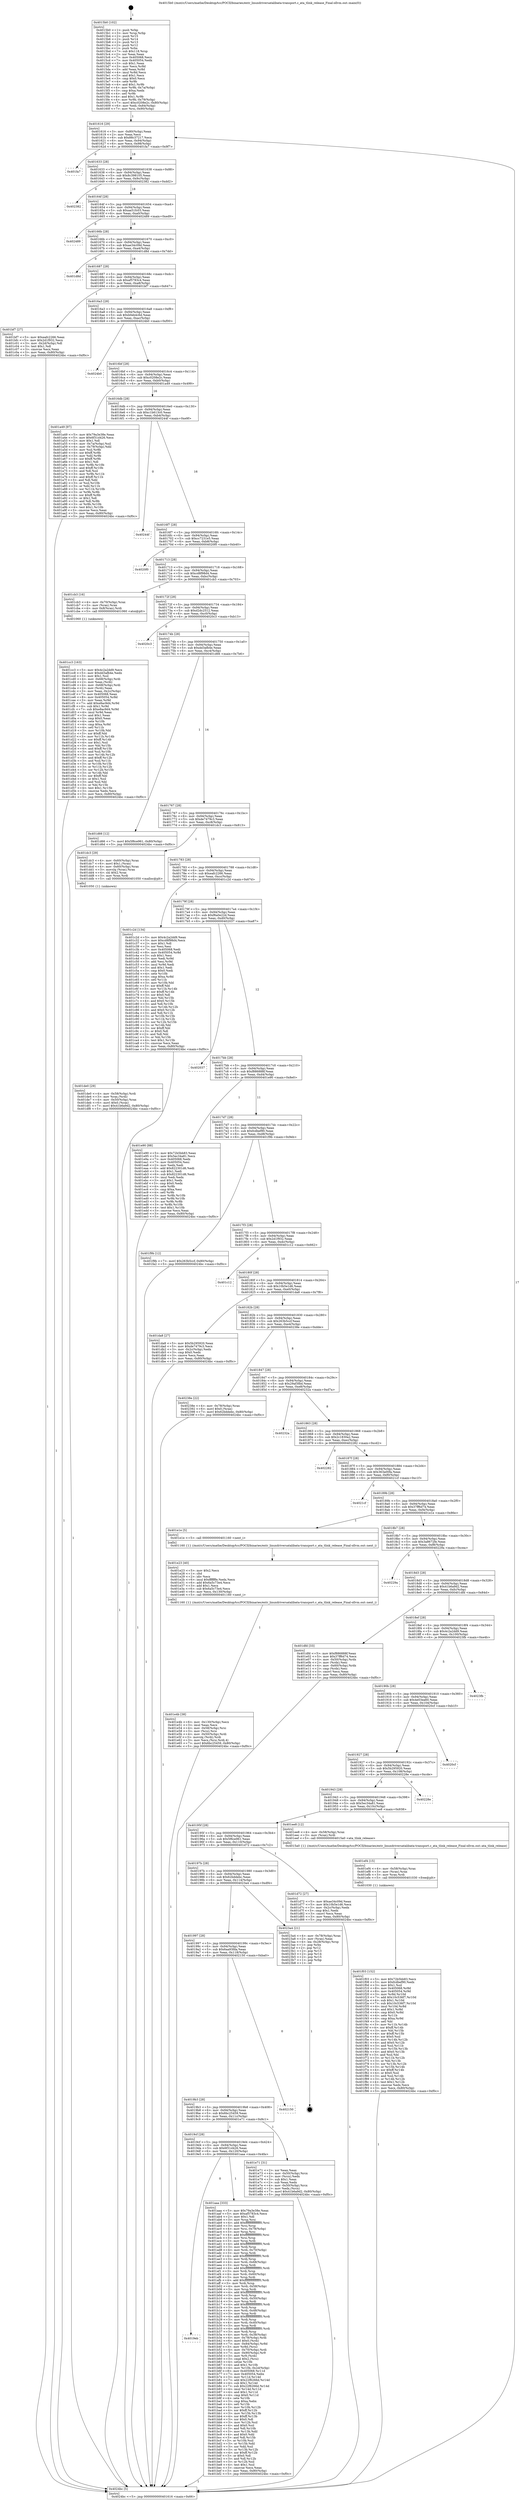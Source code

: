 digraph "0x4015b0" {
  label = "0x4015b0 (/mnt/c/Users/mathe/Desktop/tcc/POCII/binaries/extr_linuxdriversatalibata-transport.c_ata_tlink_release_Final-ollvm.out::main(0))"
  labelloc = "t"
  node[shape=record]

  Entry [label="",width=0.3,height=0.3,shape=circle,fillcolor=black,style=filled]
  "0x401616" [label="{
     0x401616 [29]\l
     | [instrs]\l
     &nbsp;&nbsp;0x401616 \<+3\>: mov -0x80(%rbp),%eax\l
     &nbsp;&nbsp;0x401619 \<+2\>: mov %eax,%ecx\l
     &nbsp;&nbsp;0x40161b \<+6\>: sub $0x88c37217,%ecx\l
     &nbsp;&nbsp;0x401621 \<+6\>: mov %eax,-0x94(%rbp)\l
     &nbsp;&nbsp;0x401627 \<+6\>: mov %ecx,-0x98(%rbp)\l
     &nbsp;&nbsp;0x40162d \<+6\>: je 0000000000401fa7 \<main+0x9f7\>\l
  }"]
  "0x401fa7" [label="{
     0x401fa7\l
  }", style=dashed]
  "0x401633" [label="{
     0x401633 [28]\l
     | [instrs]\l
     &nbsp;&nbsp;0x401633 \<+5\>: jmp 0000000000401638 \<main+0x88\>\l
     &nbsp;&nbsp;0x401638 \<+6\>: mov -0x94(%rbp),%eax\l
     &nbsp;&nbsp;0x40163e \<+5\>: sub $0x8c398105,%eax\l
     &nbsp;&nbsp;0x401643 \<+6\>: mov %eax,-0x9c(%rbp)\l
     &nbsp;&nbsp;0x401649 \<+6\>: je 0000000000402382 \<main+0xdd2\>\l
  }"]
  Exit [label="",width=0.3,height=0.3,shape=circle,fillcolor=black,style=filled,peripheries=2]
  "0x402382" [label="{
     0x402382\l
  }", style=dashed]
  "0x40164f" [label="{
     0x40164f [28]\l
     | [instrs]\l
     &nbsp;&nbsp;0x40164f \<+5\>: jmp 0000000000401654 \<main+0xa4\>\l
     &nbsp;&nbsp;0x401654 \<+6\>: mov -0x94(%rbp),%eax\l
     &nbsp;&nbsp;0x40165a \<+5\>: sub $0xaa51fc03,%eax\l
     &nbsp;&nbsp;0x40165f \<+6\>: mov %eax,-0xa0(%rbp)\l
     &nbsp;&nbsp;0x401665 \<+6\>: je 0000000000402489 \<main+0xed9\>\l
  }"]
  "0x401f03" [label="{
     0x401f03 [152]\l
     | [instrs]\l
     &nbsp;&nbsp;0x401f03 \<+5\>: mov $0x72b5bb83,%ecx\l
     &nbsp;&nbsp;0x401f08 \<+5\>: mov $0xfcdbef90,%edx\l
     &nbsp;&nbsp;0x401f0d \<+3\>: mov $0x1,%sil\l
     &nbsp;&nbsp;0x401f10 \<+8\>: mov 0x405068,%r8d\l
     &nbsp;&nbsp;0x401f18 \<+8\>: mov 0x405054,%r9d\l
     &nbsp;&nbsp;0x401f20 \<+3\>: mov %r8d,%r10d\l
     &nbsp;&nbsp;0x401f23 \<+7\>: add $0x10c536f7,%r10d\l
     &nbsp;&nbsp;0x401f2a \<+4\>: sub $0x1,%r10d\l
     &nbsp;&nbsp;0x401f2e \<+7\>: sub $0x10c536f7,%r10d\l
     &nbsp;&nbsp;0x401f35 \<+4\>: imul %r10d,%r8d\l
     &nbsp;&nbsp;0x401f39 \<+4\>: and $0x1,%r8d\l
     &nbsp;&nbsp;0x401f3d \<+4\>: cmp $0x0,%r8d\l
     &nbsp;&nbsp;0x401f41 \<+4\>: sete %r11b\l
     &nbsp;&nbsp;0x401f45 \<+4\>: cmp $0xa,%r9d\l
     &nbsp;&nbsp;0x401f49 \<+3\>: setl %bl\l
     &nbsp;&nbsp;0x401f4c \<+3\>: mov %r11b,%r14b\l
     &nbsp;&nbsp;0x401f4f \<+4\>: xor $0xff,%r14b\l
     &nbsp;&nbsp;0x401f53 \<+3\>: mov %bl,%r15b\l
     &nbsp;&nbsp;0x401f56 \<+4\>: xor $0xff,%r15b\l
     &nbsp;&nbsp;0x401f5a \<+4\>: xor $0x0,%sil\l
     &nbsp;&nbsp;0x401f5e \<+3\>: mov %r14b,%r12b\l
     &nbsp;&nbsp;0x401f61 \<+4\>: and $0x0,%r12b\l
     &nbsp;&nbsp;0x401f65 \<+3\>: and %sil,%r11b\l
     &nbsp;&nbsp;0x401f68 \<+3\>: mov %r15b,%r13b\l
     &nbsp;&nbsp;0x401f6b \<+4\>: and $0x0,%r13b\l
     &nbsp;&nbsp;0x401f6f \<+3\>: and %sil,%bl\l
     &nbsp;&nbsp;0x401f72 \<+3\>: or %r11b,%r12b\l
     &nbsp;&nbsp;0x401f75 \<+3\>: or %bl,%r13b\l
     &nbsp;&nbsp;0x401f78 \<+3\>: xor %r13b,%r12b\l
     &nbsp;&nbsp;0x401f7b \<+3\>: or %r15b,%r14b\l
     &nbsp;&nbsp;0x401f7e \<+4\>: xor $0xff,%r14b\l
     &nbsp;&nbsp;0x401f82 \<+4\>: or $0x0,%sil\l
     &nbsp;&nbsp;0x401f86 \<+3\>: and %sil,%r14b\l
     &nbsp;&nbsp;0x401f89 \<+3\>: or %r14b,%r12b\l
     &nbsp;&nbsp;0x401f8c \<+4\>: test $0x1,%r12b\l
     &nbsp;&nbsp;0x401f90 \<+3\>: cmovne %edx,%ecx\l
     &nbsp;&nbsp;0x401f93 \<+3\>: mov %ecx,-0x80(%rbp)\l
     &nbsp;&nbsp;0x401f96 \<+5\>: jmp 00000000004024bc \<main+0xf0c\>\l
  }"]
  "0x402489" [label="{
     0x402489\l
  }", style=dashed]
  "0x40166b" [label="{
     0x40166b [28]\l
     | [instrs]\l
     &nbsp;&nbsp;0x40166b \<+5\>: jmp 0000000000401670 \<main+0xc0\>\l
     &nbsp;&nbsp;0x401670 \<+6\>: mov -0x94(%rbp),%eax\l
     &nbsp;&nbsp;0x401676 \<+5\>: sub $0xae34c09d,%eax\l
     &nbsp;&nbsp;0x40167b \<+6\>: mov %eax,-0xa4(%rbp)\l
     &nbsp;&nbsp;0x401681 \<+6\>: je 0000000000401d8d \<main+0x7dd\>\l
  }"]
  "0x401ef4" [label="{
     0x401ef4 [15]\l
     | [instrs]\l
     &nbsp;&nbsp;0x401ef4 \<+4\>: mov -0x58(%rbp),%rax\l
     &nbsp;&nbsp;0x401ef8 \<+3\>: mov (%rax),%rax\l
     &nbsp;&nbsp;0x401efb \<+3\>: mov %rax,%rdi\l
     &nbsp;&nbsp;0x401efe \<+5\>: call 0000000000401030 \<free@plt\>\l
     | [calls]\l
     &nbsp;&nbsp;0x401030 \{1\} (unknown)\l
  }"]
  "0x401d8d" [label="{
     0x401d8d\l
  }", style=dashed]
  "0x401687" [label="{
     0x401687 [28]\l
     | [instrs]\l
     &nbsp;&nbsp;0x401687 \<+5\>: jmp 000000000040168c \<main+0xdc\>\l
     &nbsp;&nbsp;0x40168c \<+6\>: mov -0x94(%rbp),%eax\l
     &nbsp;&nbsp;0x401692 \<+5\>: sub $0xaf5783c4,%eax\l
     &nbsp;&nbsp;0x401697 \<+6\>: mov %eax,-0xa8(%rbp)\l
     &nbsp;&nbsp;0x40169d \<+6\>: je 0000000000401bf7 \<main+0x647\>\l
  }"]
  "0x401e4b" [label="{
     0x401e4b [38]\l
     | [instrs]\l
     &nbsp;&nbsp;0x401e4b \<+6\>: mov -0x130(%rbp),%ecx\l
     &nbsp;&nbsp;0x401e51 \<+3\>: imul %eax,%ecx\l
     &nbsp;&nbsp;0x401e54 \<+4\>: mov -0x58(%rbp),%rsi\l
     &nbsp;&nbsp;0x401e58 \<+3\>: mov (%rsi),%rsi\l
     &nbsp;&nbsp;0x401e5b \<+4\>: mov -0x50(%rbp),%rdi\l
     &nbsp;&nbsp;0x401e5f \<+3\>: movslq (%rdi),%rdi\l
     &nbsp;&nbsp;0x401e62 \<+3\>: mov %ecx,(%rsi,%rdi,4)\l
     &nbsp;&nbsp;0x401e65 \<+7\>: movl $0x6bc25459,-0x80(%rbp)\l
     &nbsp;&nbsp;0x401e6c \<+5\>: jmp 00000000004024bc \<main+0xf0c\>\l
  }"]
  "0x401bf7" [label="{
     0x401bf7 [27]\l
     | [instrs]\l
     &nbsp;&nbsp;0x401bf7 \<+5\>: mov $0xeafc2266,%eax\l
     &nbsp;&nbsp;0x401bfc \<+5\>: mov $0x2d1f932,%ecx\l
     &nbsp;&nbsp;0x401c01 \<+3\>: mov -0x2d(%rbp),%dl\l
     &nbsp;&nbsp;0x401c04 \<+3\>: test $0x1,%dl\l
     &nbsp;&nbsp;0x401c07 \<+3\>: cmovne %ecx,%eax\l
     &nbsp;&nbsp;0x401c0a \<+3\>: mov %eax,-0x80(%rbp)\l
     &nbsp;&nbsp;0x401c0d \<+5\>: jmp 00000000004024bc \<main+0xf0c\>\l
  }"]
  "0x4016a3" [label="{
     0x4016a3 [28]\l
     | [instrs]\l
     &nbsp;&nbsp;0x4016a3 \<+5\>: jmp 00000000004016a8 \<main+0xf8\>\l
     &nbsp;&nbsp;0x4016a8 \<+6\>: mov -0x94(%rbp),%eax\l
     &nbsp;&nbsp;0x4016ae \<+5\>: sub $0xb0eb4c6d,%eax\l
     &nbsp;&nbsp;0x4016b3 \<+6\>: mov %eax,-0xac(%rbp)\l
     &nbsp;&nbsp;0x4016b9 \<+6\>: je 00000000004024b0 \<main+0xf00\>\l
  }"]
  "0x401e23" [label="{
     0x401e23 [40]\l
     | [instrs]\l
     &nbsp;&nbsp;0x401e23 \<+5\>: mov $0x2,%ecx\l
     &nbsp;&nbsp;0x401e28 \<+1\>: cltd\l
     &nbsp;&nbsp;0x401e29 \<+2\>: idiv %ecx\l
     &nbsp;&nbsp;0x401e2b \<+6\>: imul $0xfffffffe,%edx,%ecx\l
     &nbsp;&nbsp;0x401e31 \<+6\>: add $0x6a5c73e4,%ecx\l
     &nbsp;&nbsp;0x401e37 \<+3\>: add $0x1,%ecx\l
     &nbsp;&nbsp;0x401e3a \<+6\>: sub $0x6a5c73e4,%ecx\l
     &nbsp;&nbsp;0x401e40 \<+6\>: mov %ecx,-0x130(%rbp)\l
     &nbsp;&nbsp;0x401e46 \<+5\>: call 0000000000401160 \<next_i\>\l
     | [calls]\l
     &nbsp;&nbsp;0x401160 \{1\} (/mnt/c/Users/mathe/Desktop/tcc/POCII/binaries/extr_linuxdriversatalibata-transport.c_ata_tlink_release_Final-ollvm.out::next_i)\l
  }"]
  "0x4024b0" [label="{
     0x4024b0\l
  }", style=dashed]
  "0x4016bf" [label="{
     0x4016bf [28]\l
     | [instrs]\l
     &nbsp;&nbsp;0x4016bf \<+5\>: jmp 00000000004016c4 \<main+0x114\>\l
     &nbsp;&nbsp;0x4016c4 \<+6\>: mov -0x94(%rbp),%eax\l
     &nbsp;&nbsp;0x4016ca \<+5\>: sub $0xc0208e2c,%eax\l
     &nbsp;&nbsp;0x4016cf \<+6\>: mov %eax,-0xb0(%rbp)\l
     &nbsp;&nbsp;0x4016d5 \<+6\>: je 0000000000401a49 \<main+0x499\>\l
  }"]
  "0x401de0" [label="{
     0x401de0 [29]\l
     | [instrs]\l
     &nbsp;&nbsp;0x401de0 \<+4\>: mov -0x58(%rbp),%rdi\l
     &nbsp;&nbsp;0x401de4 \<+3\>: mov %rax,(%rdi)\l
     &nbsp;&nbsp;0x401de7 \<+4\>: mov -0x50(%rbp),%rax\l
     &nbsp;&nbsp;0x401deb \<+6\>: movl $0x0,(%rax)\l
     &nbsp;&nbsp;0x401df1 \<+7\>: movl $0x41b6a9d2,-0x80(%rbp)\l
     &nbsp;&nbsp;0x401df8 \<+5\>: jmp 00000000004024bc \<main+0xf0c\>\l
  }"]
  "0x401a49" [label="{
     0x401a49 [97]\l
     | [instrs]\l
     &nbsp;&nbsp;0x401a49 \<+5\>: mov $0x79a3e38e,%eax\l
     &nbsp;&nbsp;0x401a4e \<+5\>: mov $0x6f31d426,%ecx\l
     &nbsp;&nbsp;0x401a53 \<+2\>: mov $0x1,%dl\l
     &nbsp;&nbsp;0x401a55 \<+4\>: mov -0x7a(%rbp),%sil\l
     &nbsp;&nbsp;0x401a59 \<+4\>: mov -0x79(%rbp),%dil\l
     &nbsp;&nbsp;0x401a5d \<+3\>: mov %sil,%r8b\l
     &nbsp;&nbsp;0x401a60 \<+4\>: xor $0xff,%r8b\l
     &nbsp;&nbsp;0x401a64 \<+3\>: mov %dil,%r9b\l
     &nbsp;&nbsp;0x401a67 \<+4\>: xor $0xff,%r9b\l
     &nbsp;&nbsp;0x401a6b \<+3\>: xor $0x1,%dl\l
     &nbsp;&nbsp;0x401a6e \<+3\>: mov %r8b,%r10b\l
     &nbsp;&nbsp;0x401a71 \<+4\>: and $0xff,%r10b\l
     &nbsp;&nbsp;0x401a75 \<+3\>: and %dl,%sil\l
     &nbsp;&nbsp;0x401a78 \<+3\>: mov %r9b,%r11b\l
     &nbsp;&nbsp;0x401a7b \<+4\>: and $0xff,%r11b\l
     &nbsp;&nbsp;0x401a7f \<+3\>: and %dl,%dil\l
     &nbsp;&nbsp;0x401a82 \<+3\>: or %sil,%r10b\l
     &nbsp;&nbsp;0x401a85 \<+3\>: or %dil,%r11b\l
     &nbsp;&nbsp;0x401a88 \<+3\>: xor %r11b,%r10b\l
     &nbsp;&nbsp;0x401a8b \<+3\>: or %r9b,%r8b\l
     &nbsp;&nbsp;0x401a8e \<+4\>: xor $0xff,%r8b\l
     &nbsp;&nbsp;0x401a92 \<+3\>: or $0x1,%dl\l
     &nbsp;&nbsp;0x401a95 \<+3\>: and %dl,%r8b\l
     &nbsp;&nbsp;0x401a98 \<+3\>: or %r8b,%r10b\l
     &nbsp;&nbsp;0x401a9b \<+4\>: test $0x1,%r10b\l
     &nbsp;&nbsp;0x401a9f \<+3\>: cmovne %ecx,%eax\l
     &nbsp;&nbsp;0x401aa2 \<+3\>: mov %eax,-0x80(%rbp)\l
     &nbsp;&nbsp;0x401aa5 \<+5\>: jmp 00000000004024bc \<main+0xf0c\>\l
  }"]
  "0x4016db" [label="{
     0x4016db [28]\l
     | [instrs]\l
     &nbsp;&nbsp;0x4016db \<+5\>: jmp 00000000004016e0 \<main+0x130\>\l
     &nbsp;&nbsp;0x4016e0 \<+6\>: mov -0x94(%rbp),%eax\l
     &nbsp;&nbsp;0x4016e6 \<+5\>: sub $0xc1b613c0,%eax\l
     &nbsp;&nbsp;0x4016eb \<+6\>: mov %eax,-0xb4(%rbp)\l
     &nbsp;&nbsp;0x4016f1 \<+6\>: je 000000000040244f \<main+0xe9f\>\l
  }"]
  "0x4024bc" [label="{
     0x4024bc [5]\l
     | [instrs]\l
     &nbsp;&nbsp;0x4024bc \<+5\>: jmp 0000000000401616 \<main+0x66\>\l
  }"]
  "0x4015b0" [label="{
     0x4015b0 [102]\l
     | [instrs]\l
     &nbsp;&nbsp;0x4015b0 \<+1\>: push %rbp\l
     &nbsp;&nbsp;0x4015b1 \<+3\>: mov %rsp,%rbp\l
     &nbsp;&nbsp;0x4015b4 \<+2\>: push %r15\l
     &nbsp;&nbsp;0x4015b6 \<+2\>: push %r14\l
     &nbsp;&nbsp;0x4015b8 \<+2\>: push %r13\l
     &nbsp;&nbsp;0x4015ba \<+2\>: push %r12\l
     &nbsp;&nbsp;0x4015bc \<+1\>: push %rbx\l
     &nbsp;&nbsp;0x4015bd \<+7\>: sub $0x118,%rsp\l
     &nbsp;&nbsp;0x4015c4 \<+2\>: xor %eax,%eax\l
     &nbsp;&nbsp;0x4015c6 \<+7\>: mov 0x405068,%ecx\l
     &nbsp;&nbsp;0x4015cd \<+7\>: mov 0x405054,%edx\l
     &nbsp;&nbsp;0x4015d4 \<+3\>: sub $0x1,%eax\l
     &nbsp;&nbsp;0x4015d7 \<+3\>: mov %ecx,%r8d\l
     &nbsp;&nbsp;0x4015da \<+3\>: add %eax,%r8d\l
     &nbsp;&nbsp;0x4015dd \<+4\>: imul %r8d,%ecx\l
     &nbsp;&nbsp;0x4015e1 \<+3\>: and $0x1,%ecx\l
     &nbsp;&nbsp;0x4015e4 \<+3\>: cmp $0x0,%ecx\l
     &nbsp;&nbsp;0x4015e7 \<+4\>: sete %r9b\l
     &nbsp;&nbsp;0x4015eb \<+4\>: and $0x1,%r9b\l
     &nbsp;&nbsp;0x4015ef \<+4\>: mov %r9b,-0x7a(%rbp)\l
     &nbsp;&nbsp;0x4015f3 \<+3\>: cmp $0xa,%edx\l
     &nbsp;&nbsp;0x4015f6 \<+4\>: setl %r9b\l
     &nbsp;&nbsp;0x4015fa \<+4\>: and $0x1,%r9b\l
     &nbsp;&nbsp;0x4015fe \<+4\>: mov %r9b,-0x79(%rbp)\l
     &nbsp;&nbsp;0x401602 \<+7\>: movl $0xc0208e2c,-0x80(%rbp)\l
     &nbsp;&nbsp;0x401609 \<+6\>: mov %edi,-0x84(%rbp)\l
     &nbsp;&nbsp;0x40160f \<+7\>: mov %rsi,-0x90(%rbp)\l
  }"]
  "0x401cc3" [label="{
     0x401cc3 [163]\l
     | [instrs]\l
     &nbsp;&nbsp;0x401cc3 \<+5\>: mov $0x4c2a2dd9,%ecx\l
     &nbsp;&nbsp;0x401cc8 \<+5\>: mov $0xdd3afb4e,%edx\l
     &nbsp;&nbsp;0x401ccd \<+3\>: mov $0x1,%sil\l
     &nbsp;&nbsp;0x401cd0 \<+4\>: mov -0x68(%rbp),%rdi\l
     &nbsp;&nbsp;0x401cd4 \<+2\>: mov %eax,(%rdi)\l
     &nbsp;&nbsp;0x401cd6 \<+4\>: mov -0x68(%rbp),%rdi\l
     &nbsp;&nbsp;0x401cda \<+2\>: mov (%rdi),%eax\l
     &nbsp;&nbsp;0x401cdc \<+3\>: mov %eax,-0x2c(%rbp)\l
     &nbsp;&nbsp;0x401cdf \<+7\>: mov 0x405068,%eax\l
     &nbsp;&nbsp;0x401ce6 \<+8\>: mov 0x405054,%r8d\l
     &nbsp;&nbsp;0x401cee \<+3\>: mov %eax,%r9d\l
     &nbsp;&nbsp;0x401cf1 \<+7\>: add $0xe8ac9d4,%r9d\l
     &nbsp;&nbsp;0x401cf8 \<+4\>: sub $0x1,%r9d\l
     &nbsp;&nbsp;0x401cfc \<+7\>: sub $0xe8ac9d4,%r9d\l
     &nbsp;&nbsp;0x401d03 \<+4\>: imul %r9d,%eax\l
     &nbsp;&nbsp;0x401d07 \<+3\>: and $0x1,%eax\l
     &nbsp;&nbsp;0x401d0a \<+3\>: cmp $0x0,%eax\l
     &nbsp;&nbsp;0x401d0d \<+4\>: sete %r10b\l
     &nbsp;&nbsp;0x401d11 \<+4\>: cmp $0xa,%r8d\l
     &nbsp;&nbsp;0x401d15 \<+4\>: setl %r11b\l
     &nbsp;&nbsp;0x401d19 \<+3\>: mov %r10b,%bl\l
     &nbsp;&nbsp;0x401d1c \<+3\>: xor $0xff,%bl\l
     &nbsp;&nbsp;0x401d1f \<+3\>: mov %r11b,%r14b\l
     &nbsp;&nbsp;0x401d22 \<+4\>: xor $0xff,%r14b\l
     &nbsp;&nbsp;0x401d26 \<+4\>: xor $0x1,%sil\l
     &nbsp;&nbsp;0x401d2a \<+3\>: mov %bl,%r15b\l
     &nbsp;&nbsp;0x401d2d \<+4\>: and $0xff,%r15b\l
     &nbsp;&nbsp;0x401d31 \<+3\>: and %sil,%r10b\l
     &nbsp;&nbsp;0x401d34 \<+3\>: mov %r14b,%r12b\l
     &nbsp;&nbsp;0x401d37 \<+4\>: and $0xff,%r12b\l
     &nbsp;&nbsp;0x401d3b \<+3\>: and %sil,%r11b\l
     &nbsp;&nbsp;0x401d3e \<+3\>: or %r10b,%r15b\l
     &nbsp;&nbsp;0x401d41 \<+3\>: or %r11b,%r12b\l
     &nbsp;&nbsp;0x401d44 \<+3\>: xor %r12b,%r15b\l
     &nbsp;&nbsp;0x401d47 \<+3\>: or %r14b,%bl\l
     &nbsp;&nbsp;0x401d4a \<+3\>: xor $0xff,%bl\l
     &nbsp;&nbsp;0x401d4d \<+4\>: or $0x1,%sil\l
     &nbsp;&nbsp;0x401d51 \<+3\>: and %sil,%bl\l
     &nbsp;&nbsp;0x401d54 \<+3\>: or %bl,%r15b\l
     &nbsp;&nbsp;0x401d57 \<+4\>: test $0x1,%r15b\l
     &nbsp;&nbsp;0x401d5b \<+3\>: cmovne %edx,%ecx\l
     &nbsp;&nbsp;0x401d5e \<+3\>: mov %ecx,-0x80(%rbp)\l
     &nbsp;&nbsp;0x401d61 \<+5\>: jmp 00000000004024bc \<main+0xf0c\>\l
  }"]
  "0x40244f" [label="{
     0x40244f\l
  }", style=dashed]
  "0x4016f7" [label="{
     0x4016f7 [28]\l
     | [instrs]\l
     &nbsp;&nbsp;0x4016f7 \<+5\>: jmp 00000000004016fc \<main+0x14c\>\l
     &nbsp;&nbsp;0x4016fc \<+6\>: mov -0x94(%rbp),%eax\l
     &nbsp;&nbsp;0x401702 \<+5\>: sub $0xcc7231e5,%eax\l
     &nbsp;&nbsp;0x401707 \<+6\>: mov %eax,-0xb8(%rbp)\l
     &nbsp;&nbsp;0x40170d \<+6\>: je 00000000004020f0 \<main+0xb40\>\l
  }"]
  "0x4019eb" [label="{
     0x4019eb\l
  }", style=dashed]
  "0x4020f0" [label="{
     0x4020f0\l
  }", style=dashed]
  "0x401713" [label="{
     0x401713 [28]\l
     | [instrs]\l
     &nbsp;&nbsp;0x401713 \<+5\>: jmp 0000000000401718 \<main+0x168\>\l
     &nbsp;&nbsp;0x401718 \<+6\>: mov -0x94(%rbp),%eax\l
     &nbsp;&nbsp;0x40171e \<+5\>: sub $0xcd8f98d4,%eax\l
     &nbsp;&nbsp;0x401723 \<+6\>: mov %eax,-0xbc(%rbp)\l
     &nbsp;&nbsp;0x401729 \<+6\>: je 0000000000401cb3 \<main+0x703\>\l
  }"]
  "0x401aaa" [label="{
     0x401aaa [333]\l
     | [instrs]\l
     &nbsp;&nbsp;0x401aaa \<+5\>: mov $0x79a3e38e,%eax\l
     &nbsp;&nbsp;0x401aaf \<+5\>: mov $0xaf5783c4,%ecx\l
     &nbsp;&nbsp;0x401ab4 \<+2\>: mov $0x1,%dl\l
     &nbsp;&nbsp;0x401ab6 \<+3\>: mov %rsp,%rsi\l
     &nbsp;&nbsp;0x401ab9 \<+4\>: add $0xfffffffffffffff0,%rsi\l
     &nbsp;&nbsp;0x401abd \<+3\>: mov %rsi,%rsp\l
     &nbsp;&nbsp;0x401ac0 \<+4\>: mov %rsi,-0x78(%rbp)\l
     &nbsp;&nbsp;0x401ac4 \<+3\>: mov %rsp,%rsi\l
     &nbsp;&nbsp;0x401ac7 \<+4\>: add $0xfffffffffffffff0,%rsi\l
     &nbsp;&nbsp;0x401acb \<+3\>: mov %rsi,%rsp\l
     &nbsp;&nbsp;0x401ace \<+3\>: mov %rsp,%rdi\l
     &nbsp;&nbsp;0x401ad1 \<+4\>: add $0xfffffffffffffff0,%rdi\l
     &nbsp;&nbsp;0x401ad5 \<+3\>: mov %rdi,%rsp\l
     &nbsp;&nbsp;0x401ad8 \<+4\>: mov %rdi,-0x70(%rbp)\l
     &nbsp;&nbsp;0x401adc \<+3\>: mov %rsp,%rdi\l
     &nbsp;&nbsp;0x401adf \<+4\>: add $0xfffffffffffffff0,%rdi\l
     &nbsp;&nbsp;0x401ae3 \<+3\>: mov %rdi,%rsp\l
     &nbsp;&nbsp;0x401ae6 \<+4\>: mov %rdi,-0x68(%rbp)\l
     &nbsp;&nbsp;0x401aea \<+3\>: mov %rsp,%rdi\l
     &nbsp;&nbsp;0x401aed \<+4\>: add $0xfffffffffffffff0,%rdi\l
     &nbsp;&nbsp;0x401af1 \<+3\>: mov %rdi,%rsp\l
     &nbsp;&nbsp;0x401af4 \<+4\>: mov %rdi,-0x60(%rbp)\l
     &nbsp;&nbsp;0x401af8 \<+3\>: mov %rsp,%rdi\l
     &nbsp;&nbsp;0x401afb \<+4\>: add $0xfffffffffffffff0,%rdi\l
     &nbsp;&nbsp;0x401aff \<+3\>: mov %rdi,%rsp\l
     &nbsp;&nbsp;0x401b02 \<+4\>: mov %rdi,-0x58(%rbp)\l
     &nbsp;&nbsp;0x401b06 \<+3\>: mov %rsp,%rdi\l
     &nbsp;&nbsp;0x401b09 \<+4\>: add $0xfffffffffffffff0,%rdi\l
     &nbsp;&nbsp;0x401b0d \<+3\>: mov %rdi,%rsp\l
     &nbsp;&nbsp;0x401b10 \<+4\>: mov %rdi,-0x50(%rbp)\l
     &nbsp;&nbsp;0x401b14 \<+3\>: mov %rsp,%rdi\l
     &nbsp;&nbsp;0x401b17 \<+4\>: add $0xfffffffffffffff0,%rdi\l
     &nbsp;&nbsp;0x401b1b \<+3\>: mov %rdi,%rsp\l
     &nbsp;&nbsp;0x401b1e \<+4\>: mov %rdi,-0x48(%rbp)\l
     &nbsp;&nbsp;0x401b22 \<+3\>: mov %rsp,%rdi\l
     &nbsp;&nbsp;0x401b25 \<+4\>: add $0xfffffffffffffff0,%rdi\l
     &nbsp;&nbsp;0x401b29 \<+3\>: mov %rdi,%rsp\l
     &nbsp;&nbsp;0x401b2c \<+4\>: mov %rdi,-0x40(%rbp)\l
     &nbsp;&nbsp;0x401b30 \<+3\>: mov %rsp,%rdi\l
     &nbsp;&nbsp;0x401b33 \<+4\>: add $0xfffffffffffffff0,%rdi\l
     &nbsp;&nbsp;0x401b37 \<+3\>: mov %rdi,%rsp\l
     &nbsp;&nbsp;0x401b3a \<+4\>: mov %rdi,-0x38(%rbp)\l
     &nbsp;&nbsp;0x401b3e \<+4\>: mov -0x78(%rbp),%rdi\l
     &nbsp;&nbsp;0x401b42 \<+6\>: movl $0x0,(%rdi)\l
     &nbsp;&nbsp;0x401b48 \<+7\>: mov -0x84(%rbp),%r8d\l
     &nbsp;&nbsp;0x401b4f \<+3\>: mov %r8d,(%rsi)\l
     &nbsp;&nbsp;0x401b52 \<+4\>: mov -0x70(%rbp),%rdi\l
     &nbsp;&nbsp;0x401b56 \<+7\>: mov -0x90(%rbp),%r9\l
     &nbsp;&nbsp;0x401b5d \<+3\>: mov %r9,(%rdi)\l
     &nbsp;&nbsp;0x401b60 \<+3\>: cmpl $0x2,(%rsi)\l
     &nbsp;&nbsp;0x401b63 \<+4\>: setne %r10b\l
     &nbsp;&nbsp;0x401b67 \<+4\>: and $0x1,%r10b\l
     &nbsp;&nbsp;0x401b6b \<+4\>: mov %r10b,-0x2d(%rbp)\l
     &nbsp;&nbsp;0x401b6f \<+8\>: mov 0x405068,%r11d\l
     &nbsp;&nbsp;0x401b77 \<+7\>: mov 0x405054,%ebx\l
     &nbsp;&nbsp;0x401b7e \<+3\>: mov %r11d,%r14d\l
     &nbsp;&nbsp;0x401b81 \<+7\>: add $0x22f6266d,%r14d\l
     &nbsp;&nbsp;0x401b88 \<+4\>: sub $0x1,%r14d\l
     &nbsp;&nbsp;0x401b8c \<+7\>: sub $0x22f6266d,%r14d\l
     &nbsp;&nbsp;0x401b93 \<+4\>: imul %r14d,%r11d\l
     &nbsp;&nbsp;0x401b97 \<+4\>: and $0x1,%r11d\l
     &nbsp;&nbsp;0x401b9b \<+4\>: cmp $0x0,%r11d\l
     &nbsp;&nbsp;0x401b9f \<+4\>: sete %r10b\l
     &nbsp;&nbsp;0x401ba3 \<+3\>: cmp $0xa,%ebx\l
     &nbsp;&nbsp;0x401ba6 \<+4\>: setl %r15b\l
     &nbsp;&nbsp;0x401baa \<+3\>: mov %r10b,%r12b\l
     &nbsp;&nbsp;0x401bad \<+4\>: xor $0xff,%r12b\l
     &nbsp;&nbsp;0x401bb1 \<+3\>: mov %r15b,%r13b\l
     &nbsp;&nbsp;0x401bb4 \<+4\>: xor $0xff,%r13b\l
     &nbsp;&nbsp;0x401bb8 \<+3\>: xor $0x0,%dl\l
     &nbsp;&nbsp;0x401bbb \<+3\>: mov %r12b,%sil\l
     &nbsp;&nbsp;0x401bbe \<+4\>: and $0x0,%sil\l
     &nbsp;&nbsp;0x401bc2 \<+3\>: and %dl,%r10b\l
     &nbsp;&nbsp;0x401bc5 \<+3\>: mov %r13b,%dil\l
     &nbsp;&nbsp;0x401bc8 \<+4\>: and $0x0,%dil\l
     &nbsp;&nbsp;0x401bcc \<+3\>: and %dl,%r15b\l
     &nbsp;&nbsp;0x401bcf \<+3\>: or %r10b,%sil\l
     &nbsp;&nbsp;0x401bd2 \<+3\>: or %r15b,%dil\l
     &nbsp;&nbsp;0x401bd5 \<+3\>: xor %dil,%sil\l
     &nbsp;&nbsp;0x401bd8 \<+3\>: or %r13b,%r12b\l
     &nbsp;&nbsp;0x401bdb \<+4\>: xor $0xff,%r12b\l
     &nbsp;&nbsp;0x401bdf \<+3\>: or $0x0,%dl\l
     &nbsp;&nbsp;0x401be2 \<+3\>: and %dl,%r12b\l
     &nbsp;&nbsp;0x401be5 \<+3\>: or %r12b,%sil\l
     &nbsp;&nbsp;0x401be8 \<+4\>: test $0x1,%sil\l
     &nbsp;&nbsp;0x401bec \<+3\>: cmovne %ecx,%eax\l
     &nbsp;&nbsp;0x401bef \<+3\>: mov %eax,-0x80(%rbp)\l
     &nbsp;&nbsp;0x401bf2 \<+5\>: jmp 00000000004024bc \<main+0xf0c\>\l
  }"]
  "0x401cb3" [label="{
     0x401cb3 [16]\l
     | [instrs]\l
     &nbsp;&nbsp;0x401cb3 \<+4\>: mov -0x70(%rbp),%rax\l
     &nbsp;&nbsp;0x401cb7 \<+3\>: mov (%rax),%rax\l
     &nbsp;&nbsp;0x401cba \<+4\>: mov 0x8(%rax),%rdi\l
     &nbsp;&nbsp;0x401cbe \<+5\>: call 0000000000401060 \<atoi@plt\>\l
     | [calls]\l
     &nbsp;&nbsp;0x401060 \{1\} (unknown)\l
  }"]
  "0x40172f" [label="{
     0x40172f [28]\l
     | [instrs]\l
     &nbsp;&nbsp;0x40172f \<+5\>: jmp 0000000000401734 \<main+0x184\>\l
     &nbsp;&nbsp;0x401734 \<+6\>: mov -0x94(%rbp),%eax\l
     &nbsp;&nbsp;0x40173a \<+5\>: sub $0xd2dc2512,%eax\l
     &nbsp;&nbsp;0x40173f \<+6\>: mov %eax,-0xc0(%rbp)\l
     &nbsp;&nbsp;0x401745 \<+6\>: je 00000000004020c3 \<main+0xb13\>\l
  }"]
  "0x4019cf" [label="{
     0x4019cf [28]\l
     | [instrs]\l
     &nbsp;&nbsp;0x4019cf \<+5\>: jmp 00000000004019d4 \<main+0x424\>\l
     &nbsp;&nbsp;0x4019d4 \<+6\>: mov -0x94(%rbp),%eax\l
     &nbsp;&nbsp;0x4019da \<+5\>: sub $0x6f31d426,%eax\l
     &nbsp;&nbsp;0x4019df \<+6\>: mov %eax,-0x120(%rbp)\l
     &nbsp;&nbsp;0x4019e5 \<+6\>: je 0000000000401aaa \<main+0x4fa\>\l
  }"]
  "0x4020c3" [label="{
     0x4020c3\l
  }", style=dashed]
  "0x40174b" [label="{
     0x40174b [28]\l
     | [instrs]\l
     &nbsp;&nbsp;0x40174b \<+5\>: jmp 0000000000401750 \<main+0x1a0\>\l
     &nbsp;&nbsp;0x401750 \<+6\>: mov -0x94(%rbp),%eax\l
     &nbsp;&nbsp;0x401756 \<+5\>: sub $0xdd3afb4e,%eax\l
     &nbsp;&nbsp;0x40175b \<+6\>: mov %eax,-0xc4(%rbp)\l
     &nbsp;&nbsp;0x401761 \<+6\>: je 0000000000401d66 \<main+0x7b6\>\l
  }"]
  "0x401e71" [label="{
     0x401e71 [31]\l
     | [instrs]\l
     &nbsp;&nbsp;0x401e71 \<+2\>: xor %eax,%eax\l
     &nbsp;&nbsp;0x401e73 \<+4\>: mov -0x50(%rbp),%rcx\l
     &nbsp;&nbsp;0x401e77 \<+2\>: mov (%rcx),%edx\l
     &nbsp;&nbsp;0x401e79 \<+3\>: sub $0x1,%eax\l
     &nbsp;&nbsp;0x401e7c \<+2\>: sub %eax,%edx\l
     &nbsp;&nbsp;0x401e7e \<+4\>: mov -0x50(%rbp),%rcx\l
     &nbsp;&nbsp;0x401e82 \<+2\>: mov %edx,(%rcx)\l
     &nbsp;&nbsp;0x401e84 \<+7\>: movl $0x41b6a9d2,-0x80(%rbp)\l
     &nbsp;&nbsp;0x401e8b \<+5\>: jmp 00000000004024bc \<main+0xf0c\>\l
  }"]
  "0x401d66" [label="{
     0x401d66 [12]\l
     | [instrs]\l
     &nbsp;&nbsp;0x401d66 \<+7\>: movl $0x5f6ce961,-0x80(%rbp)\l
     &nbsp;&nbsp;0x401d6d \<+5\>: jmp 00000000004024bc \<main+0xf0c\>\l
  }"]
  "0x401767" [label="{
     0x401767 [28]\l
     | [instrs]\l
     &nbsp;&nbsp;0x401767 \<+5\>: jmp 000000000040176c \<main+0x1bc\>\l
     &nbsp;&nbsp;0x40176c \<+6\>: mov -0x94(%rbp),%eax\l
     &nbsp;&nbsp;0x401772 \<+5\>: sub $0xde7479c3,%eax\l
     &nbsp;&nbsp;0x401777 \<+6\>: mov %eax,-0xc8(%rbp)\l
     &nbsp;&nbsp;0x40177d \<+6\>: je 0000000000401dc3 \<main+0x813\>\l
  }"]
  "0x4019b3" [label="{
     0x4019b3 [28]\l
     | [instrs]\l
     &nbsp;&nbsp;0x4019b3 \<+5\>: jmp 00000000004019b8 \<main+0x408\>\l
     &nbsp;&nbsp;0x4019b8 \<+6\>: mov -0x94(%rbp),%eax\l
     &nbsp;&nbsp;0x4019be \<+5\>: sub $0x6bc25459,%eax\l
     &nbsp;&nbsp;0x4019c3 \<+6\>: mov %eax,-0x11c(%rbp)\l
     &nbsp;&nbsp;0x4019c9 \<+6\>: je 0000000000401e71 \<main+0x8c1\>\l
  }"]
  "0x401dc3" [label="{
     0x401dc3 [29]\l
     | [instrs]\l
     &nbsp;&nbsp;0x401dc3 \<+4\>: mov -0x60(%rbp),%rax\l
     &nbsp;&nbsp;0x401dc7 \<+6\>: movl $0x1,(%rax)\l
     &nbsp;&nbsp;0x401dcd \<+4\>: mov -0x60(%rbp),%rax\l
     &nbsp;&nbsp;0x401dd1 \<+3\>: movslq (%rax),%rax\l
     &nbsp;&nbsp;0x401dd4 \<+4\>: shl $0x2,%rax\l
     &nbsp;&nbsp;0x401dd8 \<+3\>: mov %rax,%rdi\l
     &nbsp;&nbsp;0x401ddb \<+5\>: call 0000000000401050 \<malloc@plt\>\l
     | [calls]\l
     &nbsp;&nbsp;0x401050 \{1\} (unknown)\l
  }"]
  "0x401783" [label="{
     0x401783 [28]\l
     | [instrs]\l
     &nbsp;&nbsp;0x401783 \<+5\>: jmp 0000000000401788 \<main+0x1d8\>\l
     &nbsp;&nbsp;0x401788 \<+6\>: mov -0x94(%rbp),%eax\l
     &nbsp;&nbsp;0x40178e \<+5\>: sub $0xeafc2266,%eax\l
     &nbsp;&nbsp;0x401793 \<+6\>: mov %eax,-0xcc(%rbp)\l
     &nbsp;&nbsp;0x401799 \<+6\>: je 0000000000401c2d \<main+0x67d\>\l
  }"]
  "0x402150" [label="{
     0x402150\l
  }", style=dashed]
  "0x401c2d" [label="{
     0x401c2d [134]\l
     | [instrs]\l
     &nbsp;&nbsp;0x401c2d \<+5\>: mov $0x4c2a2dd9,%eax\l
     &nbsp;&nbsp;0x401c32 \<+5\>: mov $0xcd8f98d4,%ecx\l
     &nbsp;&nbsp;0x401c37 \<+2\>: mov $0x1,%dl\l
     &nbsp;&nbsp;0x401c39 \<+2\>: xor %esi,%esi\l
     &nbsp;&nbsp;0x401c3b \<+7\>: mov 0x405068,%edi\l
     &nbsp;&nbsp;0x401c42 \<+8\>: mov 0x405054,%r8d\l
     &nbsp;&nbsp;0x401c4a \<+3\>: sub $0x1,%esi\l
     &nbsp;&nbsp;0x401c4d \<+3\>: mov %edi,%r9d\l
     &nbsp;&nbsp;0x401c50 \<+3\>: add %esi,%r9d\l
     &nbsp;&nbsp;0x401c53 \<+4\>: imul %r9d,%edi\l
     &nbsp;&nbsp;0x401c57 \<+3\>: and $0x1,%edi\l
     &nbsp;&nbsp;0x401c5a \<+3\>: cmp $0x0,%edi\l
     &nbsp;&nbsp;0x401c5d \<+4\>: sete %r10b\l
     &nbsp;&nbsp;0x401c61 \<+4\>: cmp $0xa,%r8d\l
     &nbsp;&nbsp;0x401c65 \<+4\>: setl %r11b\l
     &nbsp;&nbsp;0x401c69 \<+3\>: mov %r10b,%bl\l
     &nbsp;&nbsp;0x401c6c \<+3\>: xor $0xff,%bl\l
     &nbsp;&nbsp;0x401c6f \<+3\>: mov %r11b,%r14b\l
     &nbsp;&nbsp;0x401c72 \<+4\>: xor $0xff,%r14b\l
     &nbsp;&nbsp;0x401c76 \<+3\>: xor $0x0,%dl\l
     &nbsp;&nbsp;0x401c79 \<+3\>: mov %bl,%r15b\l
     &nbsp;&nbsp;0x401c7c \<+4\>: and $0x0,%r15b\l
     &nbsp;&nbsp;0x401c80 \<+3\>: and %dl,%r10b\l
     &nbsp;&nbsp;0x401c83 \<+3\>: mov %r14b,%r12b\l
     &nbsp;&nbsp;0x401c86 \<+4\>: and $0x0,%r12b\l
     &nbsp;&nbsp;0x401c8a \<+3\>: and %dl,%r11b\l
     &nbsp;&nbsp;0x401c8d \<+3\>: or %r10b,%r15b\l
     &nbsp;&nbsp;0x401c90 \<+3\>: or %r11b,%r12b\l
     &nbsp;&nbsp;0x401c93 \<+3\>: xor %r12b,%r15b\l
     &nbsp;&nbsp;0x401c96 \<+3\>: or %r14b,%bl\l
     &nbsp;&nbsp;0x401c99 \<+3\>: xor $0xff,%bl\l
     &nbsp;&nbsp;0x401c9c \<+3\>: or $0x0,%dl\l
     &nbsp;&nbsp;0x401c9f \<+2\>: and %dl,%bl\l
     &nbsp;&nbsp;0x401ca1 \<+3\>: or %bl,%r15b\l
     &nbsp;&nbsp;0x401ca4 \<+4\>: test $0x1,%r15b\l
     &nbsp;&nbsp;0x401ca8 \<+3\>: cmovne %ecx,%eax\l
     &nbsp;&nbsp;0x401cab \<+3\>: mov %eax,-0x80(%rbp)\l
     &nbsp;&nbsp;0x401cae \<+5\>: jmp 00000000004024bc \<main+0xf0c\>\l
  }"]
  "0x40179f" [label="{
     0x40179f [28]\l
     | [instrs]\l
     &nbsp;&nbsp;0x40179f \<+5\>: jmp 00000000004017a4 \<main+0x1f4\>\l
     &nbsp;&nbsp;0x4017a4 \<+6\>: mov -0x94(%rbp),%eax\l
     &nbsp;&nbsp;0x4017aa \<+5\>: sub $0xf6a0e22d,%eax\l
     &nbsp;&nbsp;0x4017af \<+6\>: mov %eax,-0xd0(%rbp)\l
     &nbsp;&nbsp;0x4017b5 \<+6\>: je 0000000000402037 \<main+0xa87\>\l
  }"]
  "0x401997" [label="{
     0x401997 [28]\l
     | [instrs]\l
     &nbsp;&nbsp;0x401997 \<+5\>: jmp 000000000040199c \<main+0x3ec\>\l
     &nbsp;&nbsp;0x40199c \<+6\>: mov -0x94(%rbp),%eax\l
     &nbsp;&nbsp;0x4019a2 \<+5\>: sub $0x6aa93fda,%eax\l
     &nbsp;&nbsp;0x4019a7 \<+6\>: mov %eax,-0x118(%rbp)\l
     &nbsp;&nbsp;0x4019ad \<+6\>: je 0000000000402150 \<main+0xba0\>\l
  }"]
  "0x402037" [label="{
     0x402037\l
  }", style=dashed]
  "0x4017bb" [label="{
     0x4017bb [28]\l
     | [instrs]\l
     &nbsp;&nbsp;0x4017bb \<+5\>: jmp 00000000004017c0 \<main+0x210\>\l
     &nbsp;&nbsp;0x4017c0 \<+6\>: mov -0x94(%rbp),%eax\l
     &nbsp;&nbsp;0x4017c6 \<+5\>: sub $0xf886888f,%eax\l
     &nbsp;&nbsp;0x4017cb \<+6\>: mov %eax,-0xd4(%rbp)\l
     &nbsp;&nbsp;0x4017d1 \<+6\>: je 0000000000401e90 \<main+0x8e0\>\l
  }"]
  "0x4023a4" [label="{
     0x4023a4 [21]\l
     | [instrs]\l
     &nbsp;&nbsp;0x4023a4 \<+4\>: mov -0x78(%rbp),%rax\l
     &nbsp;&nbsp;0x4023a8 \<+2\>: mov (%rax),%eax\l
     &nbsp;&nbsp;0x4023aa \<+4\>: lea -0x28(%rbp),%rsp\l
     &nbsp;&nbsp;0x4023ae \<+1\>: pop %rbx\l
     &nbsp;&nbsp;0x4023af \<+2\>: pop %r12\l
     &nbsp;&nbsp;0x4023b1 \<+2\>: pop %r13\l
     &nbsp;&nbsp;0x4023b3 \<+2\>: pop %r14\l
     &nbsp;&nbsp;0x4023b5 \<+2\>: pop %r15\l
     &nbsp;&nbsp;0x4023b7 \<+1\>: pop %rbp\l
     &nbsp;&nbsp;0x4023b8 \<+1\>: ret\l
  }"]
  "0x401e90" [label="{
     0x401e90 [88]\l
     | [instrs]\l
     &nbsp;&nbsp;0x401e90 \<+5\>: mov $0x72b5bb83,%eax\l
     &nbsp;&nbsp;0x401e95 \<+5\>: mov $0x5ec34a81,%ecx\l
     &nbsp;&nbsp;0x401e9a \<+7\>: mov 0x405068,%edx\l
     &nbsp;&nbsp;0x401ea1 \<+7\>: mov 0x405054,%esi\l
     &nbsp;&nbsp;0x401ea8 \<+2\>: mov %edx,%edi\l
     &nbsp;&nbsp;0x401eaa \<+6\>: add $0x822301d6,%edi\l
     &nbsp;&nbsp;0x401eb0 \<+3\>: sub $0x1,%edi\l
     &nbsp;&nbsp;0x401eb3 \<+6\>: sub $0x822301d6,%edi\l
     &nbsp;&nbsp;0x401eb9 \<+3\>: imul %edi,%edx\l
     &nbsp;&nbsp;0x401ebc \<+3\>: and $0x1,%edx\l
     &nbsp;&nbsp;0x401ebf \<+3\>: cmp $0x0,%edx\l
     &nbsp;&nbsp;0x401ec2 \<+4\>: sete %r8b\l
     &nbsp;&nbsp;0x401ec6 \<+3\>: cmp $0xa,%esi\l
     &nbsp;&nbsp;0x401ec9 \<+4\>: setl %r9b\l
     &nbsp;&nbsp;0x401ecd \<+3\>: mov %r8b,%r10b\l
     &nbsp;&nbsp;0x401ed0 \<+3\>: and %r9b,%r10b\l
     &nbsp;&nbsp;0x401ed3 \<+3\>: xor %r9b,%r8b\l
     &nbsp;&nbsp;0x401ed6 \<+3\>: or %r8b,%r10b\l
     &nbsp;&nbsp;0x401ed9 \<+4\>: test $0x1,%r10b\l
     &nbsp;&nbsp;0x401edd \<+3\>: cmovne %ecx,%eax\l
     &nbsp;&nbsp;0x401ee0 \<+3\>: mov %eax,-0x80(%rbp)\l
     &nbsp;&nbsp;0x401ee3 \<+5\>: jmp 00000000004024bc \<main+0xf0c\>\l
  }"]
  "0x4017d7" [label="{
     0x4017d7 [28]\l
     | [instrs]\l
     &nbsp;&nbsp;0x4017d7 \<+5\>: jmp 00000000004017dc \<main+0x22c\>\l
     &nbsp;&nbsp;0x4017dc \<+6\>: mov -0x94(%rbp),%eax\l
     &nbsp;&nbsp;0x4017e2 \<+5\>: sub $0xfcdbef90,%eax\l
     &nbsp;&nbsp;0x4017e7 \<+6\>: mov %eax,-0xd8(%rbp)\l
     &nbsp;&nbsp;0x4017ed \<+6\>: je 0000000000401f9b \<main+0x9eb\>\l
  }"]
  "0x40197b" [label="{
     0x40197b [28]\l
     | [instrs]\l
     &nbsp;&nbsp;0x40197b \<+5\>: jmp 0000000000401980 \<main+0x3d0\>\l
     &nbsp;&nbsp;0x401980 \<+6\>: mov -0x94(%rbp),%eax\l
     &nbsp;&nbsp;0x401986 \<+5\>: sub $0x62bddebc,%eax\l
     &nbsp;&nbsp;0x40198b \<+6\>: mov %eax,-0x114(%rbp)\l
     &nbsp;&nbsp;0x401991 \<+6\>: je 00000000004023a4 \<main+0xdf4\>\l
  }"]
  "0x401f9b" [label="{
     0x401f9b [12]\l
     | [instrs]\l
     &nbsp;&nbsp;0x401f9b \<+7\>: movl $0x263b5ccf,-0x80(%rbp)\l
     &nbsp;&nbsp;0x401fa2 \<+5\>: jmp 00000000004024bc \<main+0xf0c\>\l
  }"]
  "0x4017f3" [label="{
     0x4017f3 [28]\l
     | [instrs]\l
     &nbsp;&nbsp;0x4017f3 \<+5\>: jmp 00000000004017f8 \<main+0x248\>\l
     &nbsp;&nbsp;0x4017f8 \<+6\>: mov -0x94(%rbp),%eax\l
     &nbsp;&nbsp;0x4017fe \<+5\>: sub $0x2d1f932,%eax\l
     &nbsp;&nbsp;0x401803 \<+6\>: mov %eax,-0xdc(%rbp)\l
     &nbsp;&nbsp;0x401809 \<+6\>: je 0000000000401c12 \<main+0x662\>\l
  }"]
  "0x401d72" [label="{
     0x401d72 [27]\l
     | [instrs]\l
     &nbsp;&nbsp;0x401d72 \<+5\>: mov $0xae34c09d,%eax\l
     &nbsp;&nbsp;0x401d77 \<+5\>: mov $0x10b5e1d6,%ecx\l
     &nbsp;&nbsp;0x401d7c \<+3\>: mov -0x2c(%rbp),%edx\l
     &nbsp;&nbsp;0x401d7f \<+3\>: cmp $0x1,%edx\l
     &nbsp;&nbsp;0x401d82 \<+3\>: cmovl %ecx,%eax\l
     &nbsp;&nbsp;0x401d85 \<+3\>: mov %eax,-0x80(%rbp)\l
     &nbsp;&nbsp;0x401d88 \<+5\>: jmp 00000000004024bc \<main+0xf0c\>\l
  }"]
  "0x401c12" [label="{
     0x401c12\l
  }", style=dashed]
  "0x40180f" [label="{
     0x40180f [28]\l
     | [instrs]\l
     &nbsp;&nbsp;0x40180f \<+5\>: jmp 0000000000401814 \<main+0x264\>\l
     &nbsp;&nbsp;0x401814 \<+6\>: mov -0x94(%rbp),%eax\l
     &nbsp;&nbsp;0x40181a \<+5\>: sub $0x10b5e1d6,%eax\l
     &nbsp;&nbsp;0x40181f \<+6\>: mov %eax,-0xe0(%rbp)\l
     &nbsp;&nbsp;0x401825 \<+6\>: je 0000000000401da8 \<main+0x7f8\>\l
  }"]
  "0x40195f" [label="{
     0x40195f [28]\l
     | [instrs]\l
     &nbsp;&nbsp;0x40195f \<+5\>: jmp 0000000000401964 \<main+0x3b4\>\l
     &nbsp;&nbsp;0x401964 \<+6\>: mov -0x94(%rbp),%eax\l
     &nbsp;&nbsp;0x40196a \<+5\>: sub $0x5f6ce961,%eax\l
     &nbsp;&nbsp;0x40196f \<+6\>: mov %eax,-0x110(%rbp)\l
     &nbsp;&nbsp;0x401975 \<+6\>: je 0000000000401d72 \<main+0x7c2\>\l
  }"]
  "0x401da8" [label="{
     0x401da8 [27]\l
     | [instrs]\l
     &nbsp;&nbsp;0x401da8 \<+5\>: mov $0x5b295920,%eax\l
     &nbsp;&nbsp;0x401dad \<+5\>: mov $0xde7479c3,%ecx\l
     &nbsp;&nbsp;0x401db2 \<+3\>: mov -0x2c(%rbp),%edx\l
     &nbsp;&nbsp;0x401db5 \<+3\>: cmp $0x0,%edx\l
     &nbsp;&nbsp;0x401db8 \<+3\>: cmove %ecx,%eax\l
     &nbsp;&nbsp;0x401dbb \<+3\>: mov %eax,-0x80(%rbp)\l
     &nbsp;&nbsp;0x401dbe \<+5\>: jmp 00000000004024bc \<main+0xf0c\>\l
  }"]
  "0x40182b" [label="{
     0x40182b [28]\l
     | [instrs]\l
     &nbsp;&nbsp;0x40182b \<+5\>: jmp 0000000000401830 \<main+0x280\>\l
     &nbsp;&nbsp;0x401830 \<+6\>: mov -0x94(%rbp),%eax\l
     &nbsp;&nbsp;0x401836 \<+5\>: sub $0x263b5ccf,%eax\l
     &nbsp;&nbsp;0x40183b \<+6\>: mov %eax,-0xe4(%rbp)\l
     &nbsp;&nbsp;0x401841 \<+6\>: je 000000000040238e \<main+0xdde\>\l
  }"]
  "0x401ee8" [label="{
     0x401ee8 [12]\l
     | [instrs]\l
     &nbsp;&nbsp;0x401ee8 \<+4\>: mov -0x58(%rbp),%rax\l
     &nbsp;&nbsp;0x401eec \<+3\>: mov (%rax),%rdi\l
     &nbsp;&nbsp;0x401eef \<+5\>: call 00000000004015a0 \<ata_tlink_release\>\l
     | [calls]\l
     &nbsp;&nbsp;0x4015a0 \{1\} (/mnt/c/Users/mathe/Desktop/tcc/POCII/binaries/extr_linuxdriversatalibata-transport.c_ata_tlink_release_Final-ollvm.out::ata_tlink_release)\l
  }"]
  "0x40238e" [label="{
     0x40238e [22]\l
     | [instrs]\l
     &nbsp;&nbsp;0x40238e \<+4\>: mov -0x78(%rbp),%rax\l
     &nbsp;&nbsp;0x402392 \<+6\>: movl $0x0,(%rax)\l
     &nbsp;&nbsp;0x402398 \<+7\>: movl $0x62bddebc,-0x80(%rbp)\l
     &nbsp;&nbsp;0x40239f \<+5\>: jmp 00000000004024bc \<main+0xf0c\>\l
  }"]
  "0x401847" [label="{
     0x401847 [28]\l
     | [instrs]\l
     &nbsp;&nbsp;0x401847 \<+5\>: jmp 000000000040184c \<main+0x29c\>\l
     &nbsp;&nbsp;0x40184c \<+6\>: mov -0x94(%rbp),%eax\l
     &nbsp;&nbsp;0x401852 \<+5\>: sub $0x29af3fbd,%eax\l
     &nbsp;&nbsp;0x401857 \<+6\>: mov %eax,-0xe8(%rbp)\l
     &nbsp;&nbsp;0x40185d \<+6\>: je 000000000040232a \<main+0xd7a\>\l
  }"]
  "0x401943" [label="{
     0x401943 [28]\l
     | [instrs]\l
     &nbsp;&nbsp;0x401943 \<+5\>: jmp 0000000000401948 \<main+0x398\>\l
     &nbsp;&nbsp;0x401948 \<+6\>: mov -0x94(%rbp),%eax\l
     &nbsp;&nbsp;0x40194e \<+5\>: sub $0x5ec34a81,%eax\l
     &nbsp;&nbsp;0x401953 \<+6\>: mov %eax,-0x10c(%rbp)\l
     &nbsp;&nbsp;0x401959 \<+6\>: je 0000000000401ee8 \<main+0x938\>\l
  }"]
  "0x40232a" [label="{
     0x40232a\l
  }", style=dashed]
  "0x401863" [label="{
     0x401863 [28]\l
     | [instrs]\l
     &nbsp;&nbsp;0x401863 \<+5\>: jmp 0000000000401868 \<main+0x2b8\>\l
     &nbsp;&nbsp;0x401868 \<+6\>: mov -0x94(%rbp),%eax\l
     &nbsp;&nbsp;0x40186e \<+5\>: sub $0x2c1830a2,%eax\l
     &nbsp;&nbsp;0x401873 \<+6\>: mov %eax,-0xec(%rbp)\l
     &nbsp;&nbsp;0x401879 \<+6\>: je 0000000000402282 \<main+0xcd2\>\l
  }"]
  "0x40228e" [label="{
     0x40228e\l
  }", style=dashed]
  "0x402282" [label="{
     0x402282\l
  }", style=dashed]
  "0x40187f" [label="{
     0x40187f [28]\l
     | [instrs]\l
     &nbsp;&nbsp;0x40187f \<+5\>: jmp 0000000000401884 \<main+0x2d4\>\l
     &nbsp;&nbsp;0x401884 \<+6\>: mov -0x94(%rbp),%eax\l
     &nbsp;&nbsp;0x40188a \<+5\>: sub $0x363a00fa,%eax\l
     &nbsp;&nbsp;0x40188f \<+6\>: mov %eax,-0xf0(%rbp)\l
     &nbsp;&nbsp;0x401895 \<+6\>: je 00000000004021cf \<main+0xc1f\>\l
  }"]
  "0x401927" [label="{
     0x401927 [28]\l
     | [instrs]\l
     &nbsp;&nbsp;0x401927 \<+5\>: jmp 000000000040192c \<main+0x37c\>\l
     &nbsp;&nbsp;0x40192c \<+6\>: mov -0x94(%rbp),%eax\l
     &nbsp;&nbsp;0x401932 \<+5\>: sub $0x5b295920,%eax\l
     &nbsp;&nbsp;0x401937 \<+6\>: mov %eax,-0x108(%rbp)\l
     &nbsp;&nbsp;0x40193d \<+6\>: je 000000000040228e \<main+0xcde\>\l
  }"]
  "0x4021cf" [label="{
     0x4021cf\l
  }", style=dashed]
  "0x40189b" [label="{
     0x40189b [28]\l
     | [instrs]\l
     &nbsp;&nbsp;0x40189b \<+5\>: jmp 00000000004018a0 \<main+0x2f0\>\l
     &nbsp;&nbsp;0x4018a0 \<+6\>: mov -0x94(%rbp),%eax\l
     &nbsp;&nbsp;0x4018a6 \<+5\>: sub $0x37ff6d74,%eax\l
     &nbsp;&nbsp;0x4018ab \<+6\>: mov %eax,-0xf4(%rbp)\l
     &nbsp;&nbsp;0x4018b1 \<+6\>: je 0000000000401e1e \<main+0x86e\>\l
  }"]
  "0x4020cf" [label="{
     0x4020cf\l
  }", style=dashed]
  "0x401e1e" [label="{
     0x401e1e [5]\l
     | [instrs]\l
     &nbsp;&nbsp;0x401e1e \<+5\>: call 0000000000401160 \<next_i\>\l
     | [calls]\l
     &nbsp;&nbsp;0x401160 \{1\} (/mnt/c/Users/mathe/Desktop/tcc/POCII/binaries/extr_linuxdriversatalibata-transport.c_ata_tlink_release_Final-ollvm.out::next_i)\l
  }"]
  "0x4018b7" [label="{
     0x4018b7 [28]\l
     | [instrs]\l
     &nbsp;&nbsp;0x4018b7 \<+5\>: jmp 00000000004018bc \<main+0x30c\>\l
     &nbsp;&nbsp;0x4018bc \<+6\>: mov -0x94(%rbp),%eax\l
     &nbsp;&nbsp;0x4018c2 \<+5\>: sub $0x3a8672fe,%eax\l
     &nbsp;&nbsp;0x4018c7 \<+6\>: mov %eax,-0xf8(%rbp)\l
     &nbsp;&nbsp;0x4018cd \<+6\>: je 000000000040229a \<main+0xcea\>\l
  }"]
  "0x40190b" [label="{
     0x40190b [28]\l
     | [instrs]\l
     &nbsp;&nbsp;0x40190b \<+5\>: jmp 0000000000401910 \<main+0x360\>\l
     &nbsp;&nbsp;0x401910 \<+6\>: mov -0x94(%rbp),%eax\l
     &nbsp;&nbsp;0x401916 \<+5\>: sub $0x4e03ea60,%eax\l
     &nbsp;&nbsp;0x40191b \<+6\>: mov %eax,-0x104(%rbp)\l
     &nbsp;&nbsp;0x401921 \<+6\>: je 00000000004020cf \<main+0xb1f\>\l
  }"]
  "0x40229a" [label="{
     0x40229a\l
  }", style=dashed]
  "0x4018d3" [label="{
     0x4018d3 [28]\l
     | [instrs]\l
     &nbsp;&nbsp;0x4018d3 \<+5\>: jmp 00000000004018d8 \<main+0x328\>\l
     &nbsp;&nbsp;0x4018d8 \<+6\>: mov -0x94(%rbp),%eax\l
     &nbsp;&nbsp;0x4018de \<+5\>: sub $0x41b6a9d2,%eax\l
     &nbsp;&nbsp;0x4018e3 \<+6\>: mov %eax,-0xfc(%rbp)\l
     &nbsp;&nbsp;0x4018e9 \<+6\>: je 0000000000401dfd \<main+0x84d\>\l
  }"]
  "0x4023fb" [label="{
     0x4023fb\l
  }", style=dashed]
  "0x401dfd" [label="{
     0x401dfd [33]\l
     | [instrs]\l
     &nbsp;&nbsp;0x401dfd \<+5\>: mov $0xf886888f,%eax\l
     &nbsp;&nbsp;0x401e02 \<+5\>: mov $0x37ff6d74,%ecx\l
     &nbsp;&nbsp;0x401e07 \<+4\>: mov -0x50(%rbp),%rdx\l
     &nbsp;&nbsp;0x401e0b \<+2\>: mov (%rdx),%esi\l
     &nbsp;&nbsp;0x401e0d \<+4\>: mov -0x60(%rbp),%rdx\l
     &nbsp;&nbsp;0x401e11 \<+2\>: cmp (%rdx),%esi\l
     &nbsp;&nbsp;0x401e13 \<+3\>: cmovl %ecx,%eax\l
     &nbsp;&nbsp;0x401e16 \<+3\>: mov %eax,-0x80(%rbp)\l
     &nbsp;&nbsp;0x401e19 \<+5\>: jmp 00000000004024bc \<main+0xf0c\>\l
  }"]
  "0x4018ef" [label="{
     0x4018ef [28]\l
     | [instrs]\l
     &nbsp;&nbsp;0x4018ef \<+5\>: jmp 00000000004018f4 \<main+0x344\>\l
     &nbsp;&nbsp;0x4018f4 \<+6\>: mov -0x94(%rbp),%eax\l
     &nbsp;&nbsp;0x4018fa \<+5\>: sub $0x4c2a2dd9,%eax\l
     &nbsp;&nbsp;0x4018ff \<+6\>: mov %eax,-0x100(%rbp)\l
     &nbsp;&nbsp;0x401905 \<+6\>: je 00000000004023fb \<main+0xe4b\>\l
  }"]
  Entry -> "0x4015b0" [label=" 1"]
  "0x401616" -> "0x401fa7" [label=" 0"]
  "0x401616" -> "0x401633" [label=" 18"]
  "0x4023a4" -> Exit [label=" 1"]
  "0x401633" -> "0x402382" [label=" 0"]
  "0x401633" -> "0x40164f" [label=" 18"]
  "0x40238e" -> "0x4024bc" [label=" 1"]
  "0x40164f" -> "0x402489" [label=" 0"]
  "0x40164f" -> "0x40166b" [label=" 18"]
  "0x401f9b" -> "0x4024bc" [label=" 1"]
  "0x40166b" -> "0x401d8d" [label=" 0"]
  "0x40166b" -> "0x401687" [label=" 18"]
  "0x401f03" -> "0x4024bc" [label=" 1"]
  "0x401687" -> "0x401bf7" [label=" 1"]
  "0x401687" -> "0x4016a3" [label=" 17"]
  "0x401ef4" -> "0x401f03" [label=" 1"]
  "0x4016a3" -> "0x4024b0" [label=" 0"]
  "0x4016a3" -> "0x4016bf" [label=" 17"]
  "0x401ee8" -> "0x401ef4" [label=" 1"]
  "0x4016bf" -> "0x401a49" [label=" 1"]
  "0x4016bf" -> "0x4016db" [label=" 16"]
  "0x401a49" -> "0x4024bc" [label=" 1"]
  "0x4015b0" -> "0x401616" [label=" 1"]
  "0x4024bc" -> "0x401616" [label=" 17"]
  "0x401e90" -> "0x4024bc" [label=" 1"]
  "0x4016db" -> "0x40244f" [label=" 0"]
  "0x4016db" -> "0x4016f7" [label=" 16"]
  "0x401e71" -> "0x4024bc" [label=" 1"]
  "0x4016f7" -> "0x4020f0" [label=" 0"]
  "0x4016f7" -> "0x401713" [label=" 16"]
  "0x401e23" -> "0x401e4b" [label=" 1"]
  "0x401713" -> "0x401cb3" [label=" 1"]
  "0x401713" -> "0x40172f" [label=" 15"]
  "0x401e1e" -> "0x401e23" [label=" 1"]
  "0x40172f" -> "0x4020c3" [label=" 0"]
  "0x40172f" -> "0x40174b" [label=" 15"]
  "0x401de0" -> "0x4024bc" [label=" 1"]
  "0x40174b" -> "0x401d66" [label=" 1"]
  "0x40174b" -> "0x401767" [label=" 14"]
  "0x401dc3" -> "0x401de0" [label=" 1"]
  "0x401767" -> "0x401dc3" [label=" 1"]
  "0x401767" -> "0x401783" [label=" 13"]
  "0x401d72" -> "0x4024bc" [label=" 1"]
  "0x401783" -> "0x401c2d" [label=" 1"]
  "0x401783" -> "0x40179f" [label=" 12"]
  "0x401d66" -> "0x4024bc" [label=" 1"]
  "0x40179f" -> "0x402037" [label=" 0"]
  "0x40179f" -> "0x4017bb" [label=" 12"]
  "0x401cb3" -> "0x401cc3" [label=" 1"]
  "0x4017bb" -> "0x401e90" [label=" 1"]
  "0x4017bb" -> "0x4017d7" [label=" 11"]
  "0x401c2d" -> "0x4024bc" [label=" 1"]
  "0x4017d7" -> "0x401f9b" [label=" 1"]
  "0x4017d7" -> "0x4017f3" [label=" 10"]
  "0x401aaa" -> "0x4024bc" [label=" 1"]
  "0x4017f3" -> "0x401c12" [label=" 0"]
  "0x4017f3" -> "0x40180f" [label=" 10"]
  "0x401e4b" -> "0x4024bc" [label=" 1"]
  "0x40180f" -> "0x401da8" [label=" 1"]
  "0x40180f" -> "0x40182b" [label=" 9"]
  "0x4019cf" -> "0x401aaa" [label=" 1"]
  "0x40182b" -> "0x40238e" [label=" 1"]
  "0x40182b" -> "0x401847" [label=" 8"]
  "0x401dfd" -> "0x4024bc" [label=" 2"]
  "0x401847" -> "0x40232a" [label=" 0"]
  "0x401847" -> "0x401863" [label=" 8"]
  "0x4019b3" -> "0x401e71" [label=" 1"]
  "0x401863" -> "0x402282" [label=" 0"]
  "0x401863" -> "0x40187f" [label=" 8"]
  "0x401da8" -> "0x4024bc" [label=" 1"]
  "0x40187f" -> "0x4021cf" [label=" 0"]
  "0x40187f" -> "0x40189b" [label=" 8"]
  "0x401997" -> "0x402150" [label=" 0"]
  "0x40189b" -> "0x401e1e" [label=" 1"]
  "0x40189b" -> "0x4018b7" [label=" 7"]
  "0x401cc3" -> "0x4024bc" [label=" 1"]
  "0x4018b7" -> "0x40229a" [label=" 0"]
  "0x4018b7" -> "0x4018d3" [label=" 7"]
  "0x40197b" -> "0x4023a4" [label=" 1"]
  "0x4018d3" -> "0x401dfd" [label=" 2"]
  "0x4018d3" -> "0x4018ef" [label=" 5"]
  "0x401bf7" -> "0x4024bc" [label=" 1"]
  "0x4018ef" -> "0x4023fb" [label=" 0"]
  "0x4018ef" -> "0x40190b" [label=" 5"]
  "0x40197b" -> "0x401997" [label=" 2"]
  "0x40190b" -> "0x4020cf" [label=" 0"]
  "0x40190b" -> "0x401927" [label=" 5"]
  "0x401997" -> "0x4019b3" [label=" 2"]
  "0x401927" -> "0x40228e" [label=" 0"]
  "0x401927" -> "0x401943" [label=" 5"]
  "0x4019b3" -> "0x4019cf" [label=" 1"]
  "0x401943" -> "0x401ee8" [label=" 1"]
  "0x401943" -> "0x40195f" [label=" 4"]
  "0x4019cf" -> "0x4019eb" [label=" 0"]
  "0x40195f" -> "0x401d72" [label=" 1"]
  "0x40195f" -> "0x40197b" [label=" 3"]
}
